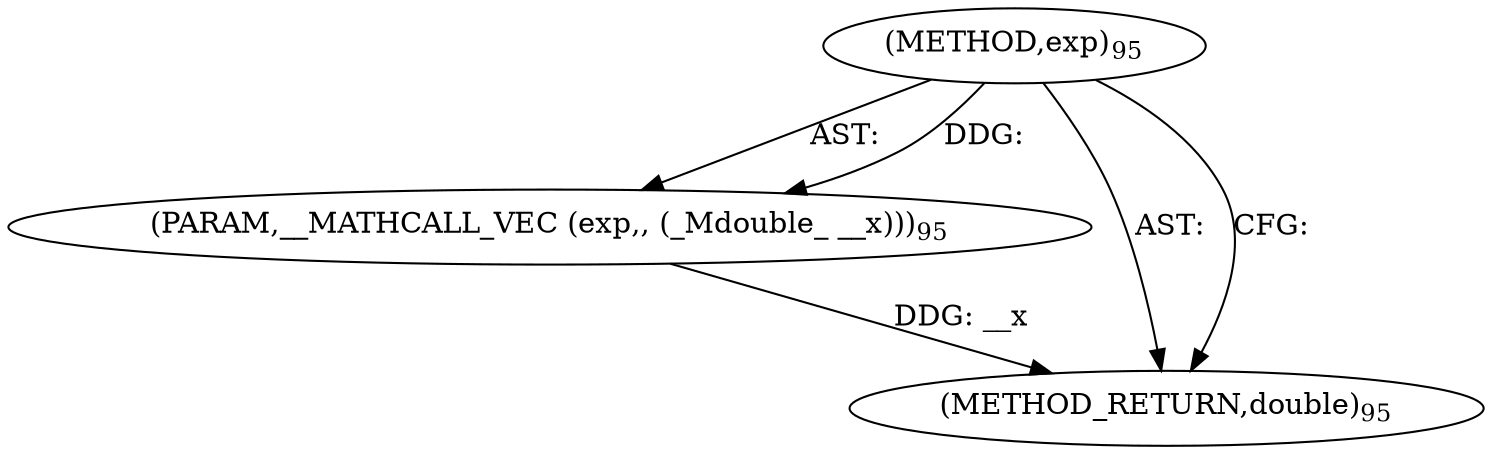 digraph "exp" {  
"6270" [label = <(METHOD,exp)<SUB>95</SUB>> ]
"6271" [label = <(PARAM,__MATHCALL_VEC (exp,, (_Mdouble_ __x)))<SUB>95</SUB>> ]
"6272" [label = <(METHOD_RETURN,double)<SUB>95</SUB>> ]
  "6270" -> "6271"  [ label = "AST: "] 
  "6270" -> "6272"  [ label = "AST: "] 
  "6270" -> "6272"  [ label = "CFG: "] 
  "6271" -> "6272"  [ label = "DDG: __x"] 
  "6270" -> "6271"  [ label = "DDG: "] 
}
